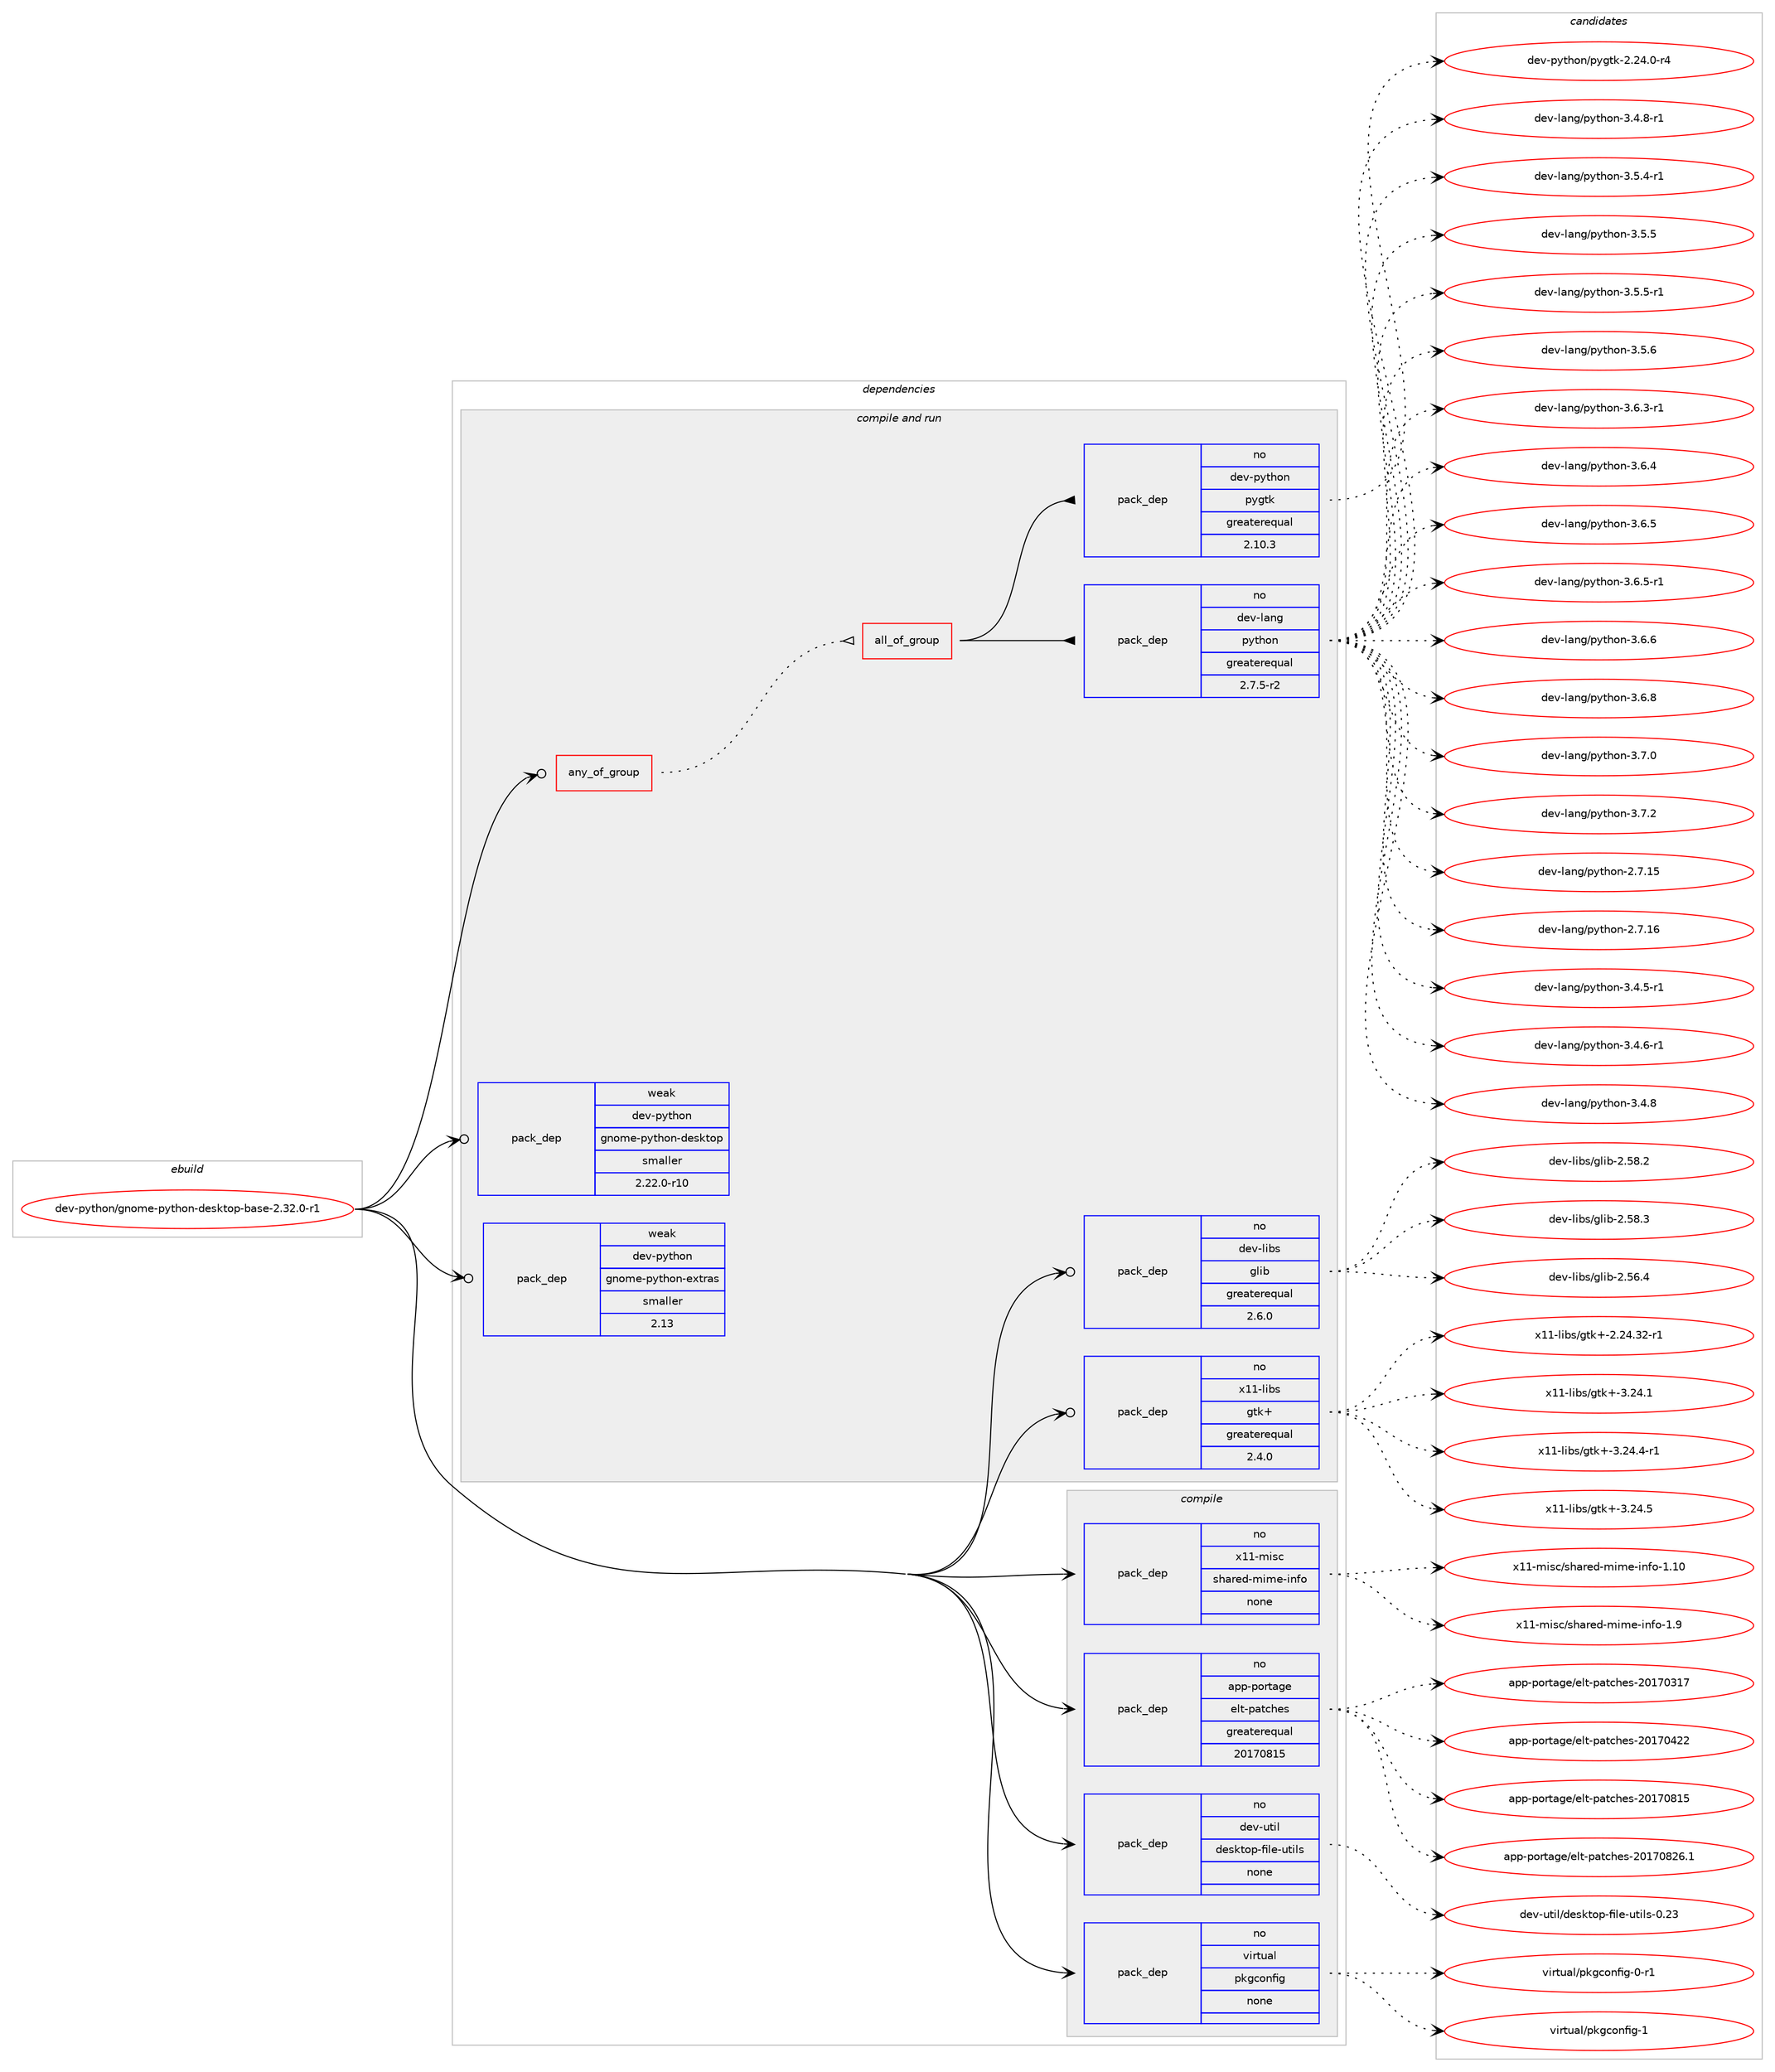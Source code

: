 digraph prolog {

# *************
# Graph options
# *************

newrank=true;
concentrate=true;
compound=true;
graph [rankdir=LR,fontname=Helvetica,fontsize=10,ranksep=1.5];#, ranksep=2.5, nodesep=0.2];
edge  [arrowhead=vee];
node  [fontname=Helvetica,fontsize=10];

# **********
# The ebuild
# **********

subgraph cluster_leftcol {
color=gray;
rank=same;
label=<<i>ebuild</i>>;
id [label="dev-python/gnome-python-desktop-base-2.32.0-r1", color=red, width=4, href="../dev-python/gnome-python-desktop-base-2.32.0-r1.svg"];
}

# ****************
# The dependencies
# ****************

subgraph cluster_midcol {
color=gray;
label=<<i>dependencies</i>>;
subgraph cluster_compile {
fillcolor="#eeeeee";
style=filled;
label=<<i>compile</i>>;
subgraph pack1013223 {
dependency1411530 [label=<<TABLE BORDER="0" CELLBORDER="1" CELLSPACING="0" CELLPADDING="4" WIDTH="220"><TR><TD ROWSPAN="6" CELLPADDING="30">pack_dep</TD></TR><TR><TD WIDTH="110">no</TD></TR><TR><TD>app-portage</TD></TR><TR><TD>elt-patches</TD></TR><TR><TD>greaterequal</TD></TR><TR><TD>20170815</TD></TR></TABLE>>, shape=none, color=blue];
}
id:e -> dependency1411530:w [weight=20,style="solid",arrowhead="vee"];
subgraph pack1013224 {
dependency1411531 [label=<<TABLE BORDER="0" CELLBORDER="1" CELLSPACING="0" CELLPADDING="4" WIDTH="220"><TR><TD ROWSPAN="6" CELLPADDING="30">pack_dep</TD></TR><TR><TD WIDTH="110">no</TD></TR><TR><TD>dev-util</TD></TR><TR><TD>desktop-file-utils</TD></TR><TR><TD>none</TD></TR><TR><TD></TD></TR></TABLE>>, shape=none, color=blue];
}
id:e -> dependency1411531:w [weight=20,style="solid",arrowhead="vee"];
subgraph pack1013225 {
dependency1411532 [label=<<TABLE BORDER="0" CELLBORDER="1" CELLSPACING="0" CELLPADDING="4" WIDTH="220"><TR><TD ROWSPAN="6" CELLPADDING="30">pack_dep</TD></TR><TR><TD WIDTH="110">no</TD></TR><TR><TD>virtual</TD></TR><TR><TD>pkgconfig</TD></TR><TR><TD>none</TD></TR><TR><TD></TD></TR></TABLE>>, shape=none, color=blue];
}
id:e -> dependency1411532:w [weight=20,style="solid",arrowhead="vee"];
subgraph pack1013226 {
dependency1411533 [label=<<TABLE BORDER="0" CELLBORDER="1" CELLSPACING="0" CELLPADDING="4" WIDTH="220"><TR><TD ROWSPAN="6" CELLPADDING="30">pack_dep</TD></TR><TR><TD WIDTH="110">no</TD></TR><TR><TD>x11-misc</TD></TR><TR><TD>shared-mime-info</TD></TR><TR><TD>none</TD></TR><TR><TD></TD></TR></TABLE>>, shape=none, color=blue];
}
id:e -> dependency1411533:w [weight=20,style="solid",arrowhead="vee"];
}
subgraph cluster_compileandrun {
fillcolor="#eeeeee";
style=filled;
label=<<i>compile and run</i>>;
subgraph any22685 {
dependency1411534 [label=<<TABLE BORDER="0" CELLBORDER="1" CELLSPACING="0" CELLPADDING="4"><TR><TD CELLPADDING="10">any_of_group</TD></TR></TABLE>>, shape=none, color=red];subgraph all579 {
dependency1411535 [label=<<TABLE BORDER="0" CELLBORDER="1" CELLSPACING="0" CELLPADDING="4"><TR><TD CELLPADDING="10">all_of_group</TD></TR></TABLE>>, shape=none, color=red];subgraph pack1013227 {
dependency1411536 [label=<<TABLE BORDER="0" CELLBORDER="1" CELLSPACING="0" CELLPADDING="4" WIDTH="220"><TR><TD ROWSPAN="6" CELLPADDING="30">pack_dep</TD></TR><TR><TD WIDTH="110">no</TD></TR><TR><TD>dev-lang</TD></TR><TR><TD>python</TD></TR><TR><TD>greaterequal</TD></TR><TR><TD>2.7.5-r2</TD></TR></TABLE>>, shape=none, color=blue];
}
dependency1411535:e -> dependency1411536:w [weight=20,style="solid",arrowhead="inv"];
subgraph pack1013228 {
dependency1411537 [label=<<TABLE BORDER="0" CELLBORDER="1" CELLSPACING="0" CELLPADDING="4" WIDTH="220"><TR><TD ROWSPAN="6" CELLPADDING="30">pack_dep</TD></TR><TR><TD WIDTH="110">no</TD></TR><TR><TD>dev-python</TD></TR><TR><TD>pygtk</TD></TR><TR><TD>greaterequal</TD></TR><TR><TD>2.10.3</TD></TR></TABLE>>, shape=none, color=blue];
}
dependency1411535:e -> dependency1411537:w [weight=20,style="solid",arrowhead="inv"];
}
dependency1411534:e -> dependency1411535:w [weight=20,style="dotted",arrowhead="oinv"];
}
id:e -> dependency1411534:w [weight=20,style="solid",arrowhead="odotvee"];
subgraph pack1013229 {
dependency1411538 [label=<<TABLE BORDER="0" CELLBORDER="1" CELLSPACING="0" CELLPADDING="4" WIDTH="220"><TR><TD ROWSPAN="6" CELLPADDING="30">pack_dep</TD></TR><TR><TD WIDTH="110">no</TD></TR><TR><TD>dev-libs</TD></TR><TR><TD>glib</TD></TR><TR><TD>greaterequal</TD></TR><TR><TD>2.6.0</TD></TR></TABLE>>, shape=none, color=blue];
}
id:e -> dependency1411538:w [weight=20,style="solid",arrowhead="odotvee"];
subgraph pack1013230 {
dependency1411539 [label=<<TABLE BORDER="0" CELLBORDER="1" CELLSPACING="0" CELLPADDING="4" WIDTH="220"><TR><TD ROWSPAN="6" CELLPADDING="30">pack_dep</TD></TR><TR><TD WIDTH="110">no</TD></TR><TR><TD>x11-libs</TD></TR><TR><TD>gtk+</TD></TR><TR><TD>greaterequal</TD></TR><TR><TD>2.4.0</TD></TR></TABLE>>, shape=none, color=blue];
}
id:e -> dependency1411539:w [weight=20,style="solid",arrowhead="odotvee"];
subgraph pack1013231 {
dependency1411540 [label=<<TABLE BORDER="0" CELLBORDER="1" CELLSPACING="0" CELLPADDING="4" WIDTH="220"><TR><TD ROWSPAN="6" CELLPADDING="30">pack_dep</TD></TR><TR><TD WIDTH="110">weak</TD></TR><TR><TD>dev-python</TD></TR><TR><TD>gnome-python-desktop</TD></TR><TR><TD>smaller</TD></TR><TR><TD>2.22.0-r10</TD></TR></TABLE>>, shape=none, color=blue];
}
id:e -> dependency1411540:w [weight=20,style="solid",arrowhead="odotvee"];
subgraph pack1013232 {
dependency1411541 [label=<<TABLE BORDER="0" CELLBORDER="1" CELLSPACING="0" CELLPADDING="4" WIDTH="220"><TR><TD ROWSPAN="6" CELLPADDING="30">pack_dep</TD></TR><TR><TD WIDTH="110">weak</TD></TR><TR><TD>dev-python</TD></TR><TR><TD>gnome-python-extras</TD></TR><TR><TD>smaller</TD></TR><TR><TD>2.13</TD></TR></TABLE>>, shape=none, color=blue];
}
id:e -> dependency1411541:w [weight=20,style="solid",arrowhead="odotvee"];
}
subgraph cluster_run {
fillcolor="#eeeeee";
style=filled;
label=<<i>run</i>>;
}
}

# **************
# The candidates
# **************

subgraph cluster_choices {
rank=same;
color=gray;
label=<<i>candidates</i>>;

subgraph choice1013223 {
color=black;
nodesep=1;
choice97112112451121111141169710310147101108116451129711699104101115455048495548514955 [label="app-portage/elt-patches-20170317", color=red, width=4,href="../app-portage/elt-patches-20170317.svg"];
choice97112112451121111141169710310147101108116451129711699104101115455048495548525050 [label="app-portage/elt-patches-20170422", color=red, width=4,href="../app-portage/elt-patches-20170422.svg"];
choice97112112451121111141169710310147101108116451129711699104101115455048495548564953 [label="app-portage/elt-patches-20170815", color=red, width=4,href="../app-portage/elt-patches-20170815.svg"];
choice971121124511211111411697103101471011081164511297116991041011154550484955485650544649 [label="app-portage/elt-patches-20170826.1", color=red, width=4,href="../app-portage/elt-patches-20170826.1.svg"];
dependency1411530:e -> choice97112112451121111141169710310147101108116451129711699104101115455048495548514955:w [style=dotted,weight="100"];
dependency1411530:e -> choice97112112451121111141169710310147101108116451129711699104101115455048495548525050:w [style=dotted,weight="100"];
dependency1411530:e -> choice97112112451121111141169710310147101108116451129711699104101115455048495548564953:w [style=dotted,weight="100"];
dependency1411530:e -> choice971121124511211111411697103101471011081164511297116991041011154550484955485650544649:w [style=dotted,weight="100"];
}
subgraph choice1013224 {
color=black;
nodesep=1;
choice100101118451171161051084710010111510711611111245102105108101451171161051081154548465051 [label="dev-util/desktop-file-utils-0.23", color=red, width=4,href="../dev-util/desktop-file-utils-0.23.svg"];
dependency1411531:e -> choice100101118451171161051084710010111510711611111245102105108101451171161051081154548465051:w [style=dotted,weight="100"];
}
subgraph choice1013225 {
color=black;
nodesep=1;
choice11810511411611797108471121071039911111010210510345484511449 [label="virtual/pkgconfig-0-r1", color=red, width=4,href="../virtual/pkgconfig-0-r1.svg"];
choice1181051141161179710847112107103991111101021051034549 [label="virtual/pkgconfig-1", color=red, width=4,href="../virtual/pkgconfig-1.svg"];
dependency1411532:e -> choice11810511411611797108471121071039911111010210510345484511449:w [style=dotted,weight="100"];
dependency1411532:e -> choice1181051141161179710847112107103991111101021051034549:w [style=dotted,weight="100"];
}
subgraph choice1013226 {
color=black;
nodesep=1;
choice12049494510910511599471151049711410110045109105109101451051101021114549464948 [label="x11-misc/shared-mime-info-1.10", color=red, width=4,href="../x11-misc/shared-mime-info-1.10.svg"];
choice120494945109105115994711510497114101100451091051091014510511010211145494657 [label="x11-misc/shared-mime-info-1.9", color=red, width=4,href="../x11-misc/shared-mime-info-1.9.svg"];
dependency1411533:e -> choice12049494510910511599471151049711410110045109105109101451051101021114549464948:w [style=dotted,weight="100"];
dependency1411533:e -> choice120494945109105115994711510497114101100451091051091014510511010211145494657:w [style=dotted,weight="100"];
}
subgraph choice1013227 {
color=black;
nodesep=1;
choice10010111845108971101034711212111610411111045504655464953 [label="dev-lang/python-2.7.15", color=red, width=4,href="../dev-lang/python-2.7.15.svg"];
choice10010111845108971101034711212111610411111045504655464954 [label="dev-lang/python-2.7.16", color=red, width=4,href="../dev-lang/python-2.7.16.svg"];
choice1001011184510897110103471121211161041111104551465246534511449 [label="dev-lang/python-3.4.5-r1", color=red, width=4,href="../dev-lang/python-3.4.5-r1.svg"];
choice1001011184510897110103471121211161041111104551465246544511449 [label="dev-lang/python-3.4.6-r1", color=red, width=4,href="../dev-lang/python-3.4.6-r1.svg"];
choice100101118451089711010347112121116104111110455146524656 [label="dev-lang/python-3.4.8", color=red, width=4,href="../dev-lang/python-3.4.8.svg"];
choice1001011184510897110103471121211161041111104551465246564511449 [label="dev-lang/python-3.4.8-r1", color=red, width=4,href="../dev-lang/python-3.4.8-r1.svg"];
choice1001011184510897110103471121211161041111104551465346524511449 [label="dev-lang/python-3.5.4-r1", color=red, width=4,href="../dev-lang/python-3.5.4-r1.svg"];
choice100101118451089711010347112121116104111110455146534653 [label="dev-lang/python-3.5.5", color=red, width=4,href="../dev-lang/python-3.5.5.svg"];
choice1001011184510897110103471121211161041111104551465346534511449 [label="dev-lang/python-3.5.5-r1", color=red, width=4,href="../dev-lang/python-3.5.5-r1.svg"];
choice100101118451089711010347112121116104111110455146534654 [label="dev-lang/python-3.5.6", color=red, width=4,href="../dev-lang/python-3.5.6.svg"];
choice1001011184510897110103471121211161041111104551465446514511449 [label="dev-lang/python-3.6.3-r1", color=red, width=4,href="../dev-lang/python-3.6.3-r1.svg"];
choice100101118451089711010347112121116104111110455146544652 [label="dev-lang/python-3.6.4", color=red, width=4,href="../dev-lang/python-3.6.4.svg"];
choice100101118451089711010347112121116104111110455146544653 [label="dev-lang/python-3.6.5", color=red, width=4,href="../dev-lang/python-3.6.5.svg"];
choice1001011184510897110103471121211161041111104551465446534511449 [label="dev-lang/python-3.6.5-r1", color=red, width=4,href="../dev-lang/python-3.6.5-r1.svg"];
choice100101118451089711010347112121116104111110455146544654 [label="dev-lang/python-3.6.6", color=red, width=4,href="../dev-lang/python-3.6.6.svg"];
choice100101118451089711010347112121116104111110455146544656 [label="dev-lang/python-3.6.8", color=red, width=4,href="../dev-lang/python-3.6.8.svg"];
choice100101118451089711010347112121116104111110455146554648 [label="dev-lang/python-3.7.0", color=red, width=4,href="../dev-lang/python-3.7.0.svg"];
choice100101118451089711010347112121116104111110455146554650 [label="dev-lang/python-3.7.2", color=red, width=4,href="../dev-lang/python-3.7.2.svg"];
dependency1411536:e -> choice10010111845108971101034711212111610411111045504655464953:w [style=dotted,weight="100"];
dependency1411536:e -> choice10010111845108971101034711212111610411111045504655464954:w [style=dotted,weight="100"];
dependency1411536:e -> choice1001011184510897110103471121211161041111104551465246534511449:w [style=dotted,weight="100"];
dependency1411536:e -> choice1001011184510897110103471121211161041111104551465246544511449:w [style=dotted,weight="100"];
dependency1411536:e -> choice100101118451089711010347112121116104111110455146524656:w [style=dotted,weight="100"];
dependency1411536:e -> choice1001011184510897110103471121211161041111104551465246564511449:w [style=dotted,weight="100"];
dependency1411536:e -> choice1001011184510897110103471121211161041111104551465346524511449:w [style=dotted,weight="100"];
dependency1411536:e -> choice100101118451089711010347112121116104111110455146534653:w [style=dotted,weight="100"];
dependency1411536:e -> choice1001011184510897110103471121211161041111104551465346534511449:w [style=dotted,weight="100"];
dependency1411536:e -> choice100101118451089711010347112121116104111110455146534654:w [style=dotted,weight="100"];
dependency1411536:e -> choice1001011184510897110103471121211161041111104551465446514511449:w [style=dotted,weight="100"];
dependency1411536:e -> choice100101118451089711010347112121116104111110455146544652:w [style=dotted,weight="100"];
dependency1411536:e -> choice100101118451089711010347112121116104111110455146544653:w [style=dotted,weight="100"];
dependency1411536:e -> choice1001011184510897110103471121211161041111104551465446534511449:w [style=dotted,weight="100"];
dependency1411536:e -> choice100101118451089711010347112121116104111110455146544654:w [style=dotted,weight="100"];
dependency1411536:e -> choice100101118451089711010347112121116104111110455146544656:w [style=dotted,weight="100"];
dependency1411536:e -> choice100101118451089711010347112121116104111110455146554648:w [style=dotted,weight="100"];
dependency1411536:e -> choice100101118451089711010347112121116104111110455146554650:w [style=dotted,weight="100"];
}
subgraph choice1013228 {
color=black;
nodesep=1;
choice1001011184511212111610411111047112121103116107455046505246484511452 [label="dev-python/pygtk-2.24.0-r4", color=red, width=4,href="../dev-python/pygtk-2.24.0-r4.svg"];
dependency1411537:e -> choice1001011184511212111610411111047112121103116107455046505246484511452:w [style=dotted,weight="100"];
}
subgraph choice1013229 {
color=black;
nodesep=1;
choice1001011184510810598115471031081059845504653544652 [label="dev-libs/glib-2.56.4", color=red, width=4,href="../dev-libs/glib-2.56.4.svg"];
choice1001011184510810598115471031081059845504653564650 [label="dev-libs/glib-2.58.2", color=red, width=4,href="../dev-libs/glib-2.58.2.svg"];
choice1001011184510810598115471031081059845504653564651 [label="dev-libs/glib-2.58.3", color=red, width=4,href="../dev-libs/glib-2.58.3.svg"];
dependency1411538:e -> choice1001011184510810598115471031081059845504653544652:w [style=dotted,weight="100"];
dependency1411538:e -> choice1001011184510810598115471031081059845504653564650:w [style=dotted,weight="100"];
dependency1411538:e -> choice1001011184510810598115471031081059845504653564651:w [style=dotted,weight="100"];
}
subgraph choice1013230 {
color=black;
nodesep=1;
choice12049494510810598115471031161074345504650524651504511449 [label="x11-libs/gtk+-2.24.32-r1", color=red, width=4,href="../x11-libs/gtk+-2.24.32-r1.svg"];
choice12049494510810598115471031161074345514650524649 [label="x11-libs/gtk+-3.24.1", color=red, width=4,href="../x11-libs/gtk+-3.24.1.svg"];
choice120494945108105981154710311610743455146505246524511449 [label="x11-libs/gtk+-3.24.4-r1", color=red, width=4,href="../x11-libs/gtk+-3.24.4-r1.svg"];
choice12049494510810598115471031161074345514650524653 [label="x11-libs/gtk+-3.24.5", color=red, width=4,href="../x11-libs/gtk+-3.24.5.svg"];
dependency1411539:e -> choice12049494510810598115471031161074345504650524651504511449:w [style=dotted,weight="100"];
dependency1411539:e -> choice12049494510810598115471031161074345514650524649:w [style=dotted,weight="100"];
dependency1411539:e -> choice120494945108105981154710311610743455146505246524511449:w [style=dotted,weight="100"];
dependency1411539:e -> choice12049494510810598115471031161074345514650524653:w [style=dotted,weight="100"];
}
subgraph choice1013231 {
color=black;
nodesep=1;
}
subgraph choice1013232 {
color=black;
nodesep=1;
}
}

}

